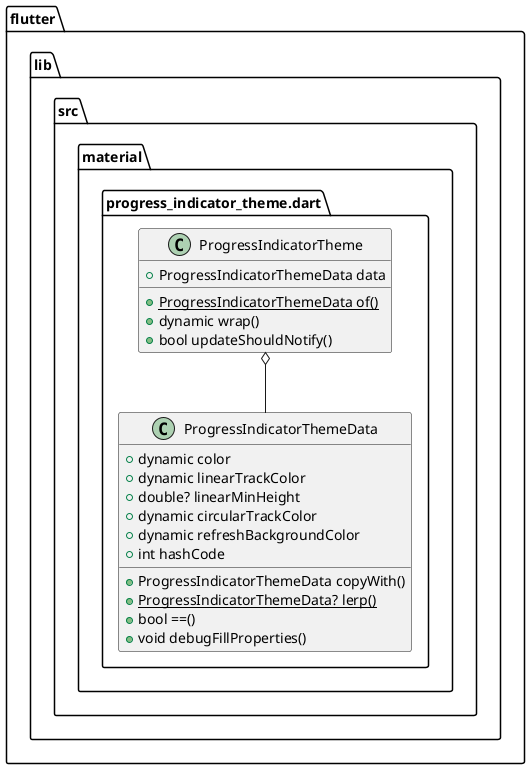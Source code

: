 @startuml
set namespaceSeparator ::

class "flutter::lib::src::material::progress_indicator_theme.dart::ProgressIndicatorThemeData" {
  +dynamic color
  +dynamic linearTrackColor
  +double? linearMinHeight
  +dynamic circularTrackColor
  +dynamic refreshBackgroundColor
  +int hashCode
  +ProgressIndicatorThemeData copyWith()
  {static} +ProgressIndicatorThemeData? lerp()
  +bool ==()
  +void debugFillProperties()
}

class "flutter::lib::src::material::progress_indicator_theme.dart::ProgressIndicatorTheme" {
  +ProgressIndicatorThemeData data
  {static} +ProgressIndicatorThemeData of()
  +dynamic wrap()
  +bool updateShouldNotify()
}

"flutter::lib::src::material::progress_indicator_theme.dart::ProgressIndicatorTheme" o-- "flutter::lib::src::material::progress_indicator_theme.dart::ProgressIndicatorThemeData"


@enduml